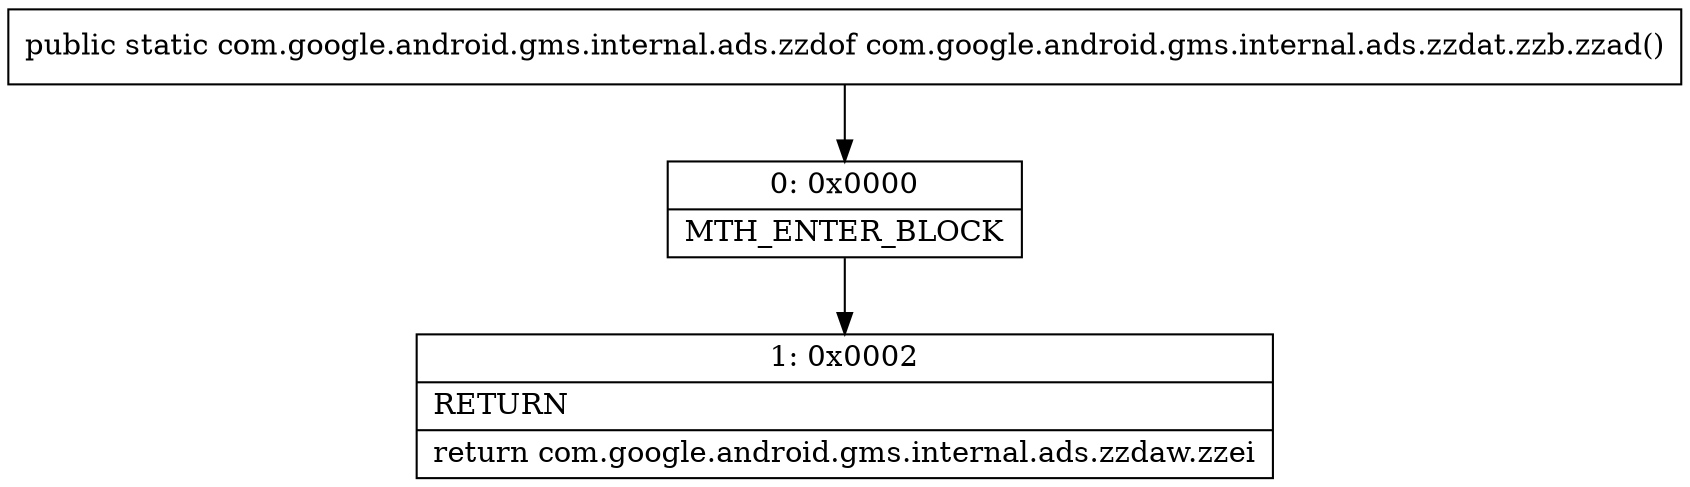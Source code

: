 digraph "CFG forcom.google.android.gms.internal.ads.zzdat.zzb.zzad()Lcom\/google\/android\/gms\/internal\/ads\/zzdof;" {
Node_0 [shape=record,label="{0\:\ 0x0000|MTH_ENTER_BLOCK\l}"];
Node_1 [shape=record,label="{1\:\ 0x0002|RETURN\l|return com.google.android.gms.internal.ads.zzdaw.zzei\l}"];
MethodNode[shape=record,label="{public static com.google.android.gms.internal.ads.zzdof com.google.android.gms.internal.ads.zzdat.zzb.zzad() }"];
MethodNode -> Node_0;
Node_0 -> Node_1;
}


